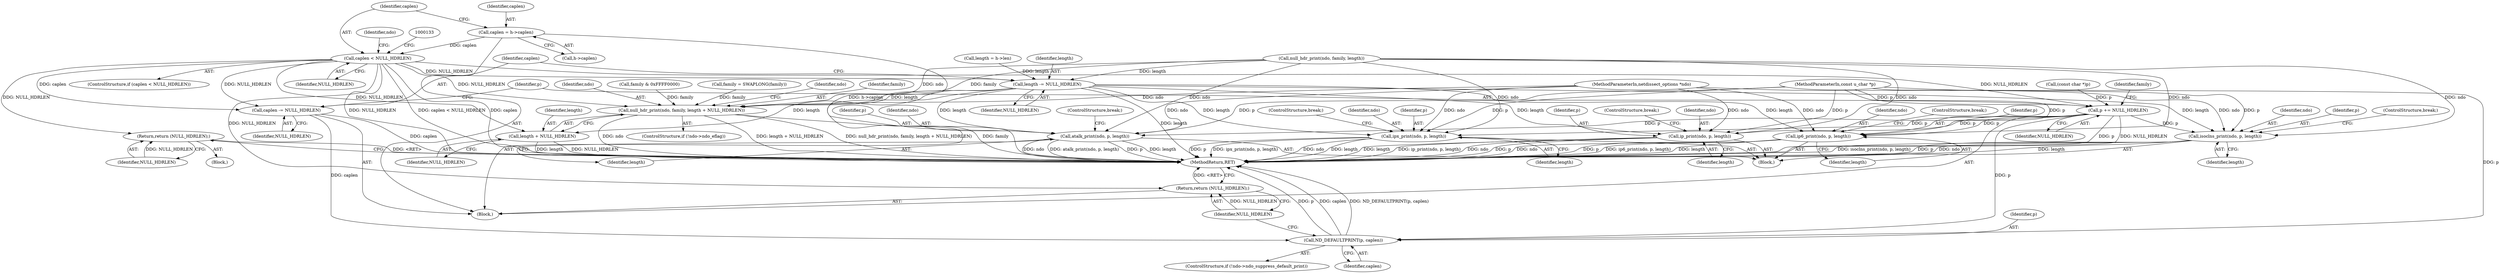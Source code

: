 digraph "0_tcpdump_1dcd10aceabbc03bf571ea32b892c522cbe923de_12@pointer" {
"1000114" [label="(Call,caplen = h->caplen)"];
"1000121" [label="(Call,caplen < NULL_HDRLEN)"];
"1000129" [label="(Return,return (NULL_HDRLEN);)"];
"1000159" [label="(Call,length -= NULL_HDRLEN)"];
"1000172" [label="(Call,ip_print(ndo, p, length))"];
"1000180" [label="(Call,ip6_print(ndo, p, length))"];
"1000186" [label="(Call,isoclns_print(ndo, p, length))"];
"1000192" [label="(Call,atalk_print(ndo, p, length))"];
"1000198" [label="(Call,ipx_print(ndo, p, length))"];
"1000209" [label="(Call,null_hdr_print(ndo, family, length + NULL_HDRLEN))"];
"1000212" [label="(Call,length + NULL_HDRLEN)"];
"1000162" [label="(Call,caplen -= NULL_HDRLEN)"];
"1000220" [label="(Call,ND_DEFAULTPRINT(p, caplen))"];
"1000165" [label="(Call,p += NULL_HDRLEN)"];
"1000223" [label="(Return,return (NULL_HDRLEN);)"];
"1000214" [label="(Identifier,NULL_HDRLEN)"];
"1000193" [label="(Identifier,ndo)"];
"1000199" [label="(Identifier,ndo)"];
"1000218" [label="(Identifier,ndo)"];
"1000183" [label="(Identifier,length)"];
"1000213" [label="(Identifier,length)"];
"1000130" [label="(Identifier,NULL_HDRLEN)"];
"1000129" [label="(Return,return (NULL_HDRLEN);)"];
"1000170" [label="(Block,)"];
"1000175" [label="(Identifier,length)"];
"1000161" [label="(Identifier,NULL_HDRLEN)"];
"1000200" [label="(Identifier,p)"];
"1000211" [label="(Identifier,family)"];
"1000165" [label="(Call,p += NULL_HDRLEN)"];
"1000163" [label="(Identifier,caplen)"];
"1000114" [label="(Call,caplen = h->caplen)"];
"1000202" [label="(ControlStructure,break;)"];
"1000169" [label="(Identifier,family)"];
"1000160" [label="(Identifier,length)"];
"1000106" [label="(Block,)"];
"1000212" [label="(Call,length + NULL_HDRLEN)"];
"1000159" [label="(Call,length -= NULL_HDRLEN)"];
"1000162" [label="(Call,caplen -= NULL_HDRLEN)"];
"1000172" [label="(Call,ip_print(ndo, p, length))"];
"1000105" [label="(MethodParameterIn,const u_char *p)"];
"1000120" [label="(ControlStructure,if (caplen < NULL_HDRLEN))"];
"1000224" [label="(Identifier,NULL_HDRLEN)"];
"1000201" [label="(Identifier,length)"];
"1000167" [label="(Identifier,NULL_HDRLEN)"];
"1000103" [label="(MethodParameterIn,netdissect_options *ndo)"];
"1000180" [label="(Call,ip6_print(ndo, p, length))"];
"1000210" [label="(Identifier,ndo)"];
"1000143" [label="(Call,family & 0xFFFF0000)"];
"1000122" [label="(Identifier,caplen)"];
"1000115" [label="(Identifier,caplen)"];
"1000155" [label="(Call,null_hdr_print(ndo, family, length))"];
"1000173" [label="(Identifier,ndo)"];
"1000189" [label="(Identifier,length)"];
"1000220" [label="(Call,ND_DEFAULTPRINT(p, caplen))"];
"1000186" [label="(Call,isoclns_print(ndo, p, length))"];
"1000147" [label="(Call,family = SWAPLONG(family))"];
"1000174" [label="(Identifier,p)"];
"1000176" [label="(ControlStructure,break;)"];
"1000215" [label="(ControlStructure,if (!ndo->ndo_suppress_default_print))"];
"1000181" [label="(Identifier,ndo)"];
"1000198" [label="(Call,ipx_print(ndo, p, length))"];
"1000123" [label="(Identifier,NULL_HDRLEN)"];
"1000124" [label="(Block,)"];
"1000209" [label="(Call,null_hdr_print(ndo, family, length + NULL_HDRLEN))"];
"1000166" [label="(Identifier,p)"];
"1000222" [label="(Identifier,caplen)"];
"1000116" [label="(Call,h->caplen)"];
"1000136" [label="(Call,(const char *)p)"];
"1000187" [label="(Identifier,ndo)"];
"1000192" [label="(Call,atalk_print(ndo, p, length))"];
"1000184" [label="(ControlStructure,break;)"];
"1000188" [label="(Identifier,p)"];
"1000223" [label="(Return,return (NULL_HDRLEN);)"];
"1000196" [label="(ControlStructure,break;)"];
"1000190" [label="(ControlStructure,break;)"];
"1000225" [label="(MethodReturn,RET)"];
"1000127" [label="(Identifier,ndo)"];
"1000204" [label="(ControlStructure,if (!ndo->ndo_eflag))"];
"1000164" [label="(Identifier,NULL_HDRLEN)"];
"1000182" [label="(Identifier,p)"];
"1000121" [label="(Call,caplen < NULL_HDRLEN)"];
"1000195" [label="(Identifier,length)"];
"1000108" [label="(Call,length = h->len)"];
"1000221" [label="(Identifier,p)"];
"1000194" [label="(Identifier,p)"];
"1000114" -> "1000106"  [label="AST: "];
"1000114" -> "1000116"  [label="CFG: "];
"1000115" -> "1000114"  [label="AST: "];
"1000116" -> "1000114"  [label="AST: "];
"1000122" -> "1000114"  [label="CFG: "];
"1000114" -> "1000225"  [label="DDG: h->caplen"];
"1000114" -> "1000121"  [label="DDG: caplen"];
"1000121" -> "1000120"  [label="AST: "];
"1000121" -> "1000123"  [label="CFG: "];
"1000122" -> "1000121"  [label="AST: "];
"1000123" -> "1000121"  [label="AST: "];
"1000127" -> "1000121"  [label="CFG: "];
"1000133" -> "1000121"  [label="CFG: "];
"1000121" -> "1000225"  [label="DDG: NULL_HDRLEN"];
"1000121" -> "1000225"  [label="DDG: caplen < NULL_HDRLEN"];
"1000121" -> "1000225"  [label="DDG: caplen"];
"1000121" -> "1000129"  [label="DDG: NULL_HDRLEN"];
"1000121" -> "1000159"  [label="DDG: NULL_HDRLEN"];
"1000121" -> "1000162"  [label="DDG: NULL_HDRLEN"];
"1000121" -> "1000162"  [label="DDG: caplen"];
"1000121" -> "1000165"  [label="DDG: NULL_HDRLEN"];
"1000121" -> "1000209"  [label="DDG: NULL_HDRLEN"];
"1000121" -> "1000212"  [label="DDG: NULL_HDRLEN"];
"1000121" -> "1000223"  [label="DDG: NULL_HDRLEN"];
"1000129" -> "1000124"  [label="AST: "];
"1000129" -> "1000130"  [label="CFG: "];
"1000130" -> "1000129"  [label="AST: "];
"1000225" -> "1000129"  [label="CFG: "];
"1000129" -> "1000225"  [label="DDG: <RET>"];
"1000130" -> "1000129"  [label="DDG: NULL_HDRLEN"];
"1000159" -> "1000106"  [label="AST: "];
"1000159" -> "1000161"  [label="CFG: "];
"1000160" -> "1000159"  [label="AST: "];
"1000161" -> "1000159"  [label="AST: "];
"1000163" -> "1000159"  [label="CFG: "];
"1000159" -> "1000225"  [label="DDG: length"];
"1000155" -> "1000159"  [label="DDG: length"];
"1000108" -> "1000159"  [label="DDG: length"];
"1000159" -> "1000172"  [label="DDG: length"];
"1000159" -> "1000180"  [label="DDG: length"];
"1000159" -> "1000186"  [label="DDG: length"];
"1000159" -> "1000192"  [label="DDG: length"];
"1000159" -> "1000198"  [label="DDG: length"];
"1000159" -> "1000209"  [label="DDG: length"];
"1000159" -> "1000212"  [label="DDG: length"];
"1000172" -> "1000170"  [label="AST: "];
"1000172" -> "1000175"  [label="CFG: "];
"1000173" -> "1000172"  [label="AST: "];
"1000174" -> "1000172"  [label="AST: "];
"1000175" -> "1000172"  [label="AST: "];
"1000176" -> "1000172"  [label="CFG: "];
"1000172" -> "1000225"  [label="DDG: ip_print(ndo, p, length)"];
"1000172" -> "1000225"  [label="DDG: ndo"];
"1000172" -> "1000225"  [label="DDG: p"];
"1000172" -> "1000225"  [label="DDG: length"];
"1000155" -> "1000172"  [label="DDG: ndo"];
"1000103" -> "1000172"  [label="DDG: ndo"];
"1000165" -> "1000172"  [label="DDG: p"];
"1000105" -> "1000172"  [label="DDG: p"];
"1000180" -> "1000170"  [label="AST: "];
"1000180" -> "1000183"  [label="CFG: "];
"1000181" -> "1000180"  [label="AST: "];
"1000182" -> "1000180"  [label="AST: "];
"1000183" -> "1000180"  [label="AST: "];
"1000184" -> "1000180"  [label="CFG: "];
"1000180" -> "1000225"  [label="DDG: ndo"];
"1000180" -> "1000225"  [label="DDG: p"];
"1000180" -> "1000225"  [label="DDG: ip6_print(ndo, p, length)"];
"1000180" -> "1000225"  [label="DDG: length"];
"1000155" -> "1000180"  [label="DDG: ndo"];
"1000103" -> "1000180"  [label="DDG: ndo"];
"1000165" -> "1000180"  [label="DDG: p"];
"1000105" -> "1000180"  [label="DDG: p"];
"1000186" -> "1000170"  [label="AST: "];
"1000186" -> "1000189"  [label="CFG: "];
"1000187" -> "1000186"  [label="AST: "];
"1000188" -> "1000186"  [label="AST: "];
"1000189" -> "1000186"  [label="AST: "];
"1000190" -> "1000186"  [label="CFG: "];
"1000186" -> "1000225"  [label="DDG: isoclns_print(ndo, p, length)"];
"1000186" -> "1000225"  [label="DDG: p"];
"1000186" -> "1000225"  [label="DDG: ndo"];
"1000186" -> "1000225"  [label="DDG: length"];
"1000155" -> "1000186"  [label="DDG: ndo"];
"1000103" -> "1000186"  [label="DDG: ndo"];
"1000165" -> "1000186"  [label="DDG: p"];
"1000105" -> "1000186"  [label="DDG: p"];
"1000192" -> "1000170"  [label="AST: "];
"1000192" -> "1000195"  [label="CFG: "];
"1000193" -> "1000192"  [label="AST: "];
"1000194" -> "1000192"  [label="AST: "];
"1000195" -> "1000192"  [label="AST: "];
"1000196" -> "1000192"  [label="CFG: "];
"1000192" -> "1000225"  [label="DDG: p"];
"1000192" -> "1000225"  [label="DDG: length"];
"1000192" -> "1000225"  [label="DDG: ndo"];
"1000192" -> "1000225"  [label="DDG: atalk_print(ndo, p, length)"];
"1000155" -> "1000192"  [label="DDG: ndo"];
"1000103" -> "1000192"  [label="DDG: ndo"];
"1000165" -> "1000192"  [label="DDG: p"];
"1000105" -> "1000192"  [label="DDG: p"];
"1000198" -> "1000170"  [label="AST: "];
"1000198" -> "1000201"  [label="CFG: "];
"1000199" -> "1000198"  [label="AST: "];
"1000200" -> "1000198"  [label="AST: "];
"1000201" -> "1000198"  [label="AST: "];
"1000202" -> "1000198"  [label="CFG: "];
"1000198" -> "1000225"  [label="DDG: ndo"];
"1000198" -> "1000225"  [label="DDG: length"];
"1000198" -> "1000225"  [label="DDG: p"];
"1000198" -> "1000225"  [label="DDG: ipx_print(ndo, p, length)"];
"1000155" -> "1000198"  [label="DDG: ndo"];
"1000103" -> "1000198"  [label="DDG: ndo"];
"1000165" -> "1000198"  [label="DDG: p"];
"1000105" -> "1000198"  [label="DDG: p"];
"1000209" -> "1000204"  [label="AST: "];
"1000209" -> "1000212"  [label="CFG: "];
"1000210" -> "1000209"  [label="AST: "];
"1000211" -> "1000209"  [label="AST: "];
"1000212" -> "1000209"  [label="AST: "];
"1000218" -> "1000209"  [label="CFG: "];
"1000209" -> "1000225"  [label="DDG: ndo"];
"1000209" -> "1000225"  [label="DDG: length + NULL_HDRLEN"];
"1000209" -> "1000225"  [label="DDG: null_hdr_print(ndo, family, length + NULL_HDRLEN)"];
"1000209" -> "1000225"  [label="DDG: family"];
"1000155" -> "1000209"  [label="DDG: ndo"];
"1000155" -> "1000209"  [label="DDG: family"];
"1000103" -> "1000209"  [label="DDG: ndo"];
"1000143" -> "1000209"  [label="DDG: family"];
"1000147" -> "1000209"  [label="DDG: family"];
"1000212" -> "1000214"  [label="CFG: "];
"1000213" -> "1000212"  [label="AST: "];
"1000214" -> "1000212"  [label="AST: "];
"1000212" -> "1000225"  [label="DDG: NULL_HDRLEN"];
"1000212" -> "1000225"  [label="DDG: length"];
"1000162" -> "1000106"  [label="AST: "];
"1000162" -> "1000164"  [label="CFG: "];
"1000163" -> "1000162"  [label="AST: "];
"1000164" -> "1000162"  [label="AST: "];
"1000166" -> "1000162"  [label="CFG: "];
"1000162" -> "1000225"  [label="DDG: caplen"];
"1000162" -> "1000220"  [label="DDG: caplen"];
"1000220" -> "1000215"  [label="AST: "];
"1000220" -> "1000222"  [label="CFG: "];
"1000221" -> "1000220"  [label="AST: "];
"1000222" -> "1000220"  [label="AST: "];
"1000224" -> "1000220"  [label="CFG: "];
"1000220" -> "1000225"  [label="DDG: p"];
"1000220" -> "1000225"  [label="DDG: caplen"];
"1000220" -> "1000225"  [label="DDG: ND_DEFAULTPRINT(p, caplen)"];
"1000165" -> "1000220"  [label="DDG: p"];
"1000105" -> "1000220"  [label="DDG: p"];
"1000165" -> "1000106"  [label="AST: "];
"1000165" -> "1000167"  [label="CFG: "];
"1000166" -> "1000165"  [label="AST: "];
"1000167" -> "1000165"  [label="AST: "];
"1000169" -> "1000165"  [label="CFG: "];
"1000165" -> "1000225"  [label="DDG: p"];
"1000165" -> "1000225"  [label="DDG: NULL_HDRLEN"];
"1000136" -> "1000165"  [label="DDG: p"];
"1000105" -> "1000165"  [label="DDG: p"];
"1000223" -> "1000106"  [label="AST: "];
"1000223" -> "1000224"  [label="CFG: "];
"1000224" -> "1000223"  [label="AST: "];
"1000225" -> "1000223"  [label="CFG: "];
"1000223" -> "1000225"  [label="DDG: <RET>"];
"1000224" -> "1000223"  [label="DDG: NULL_HDRLEN"];
}
